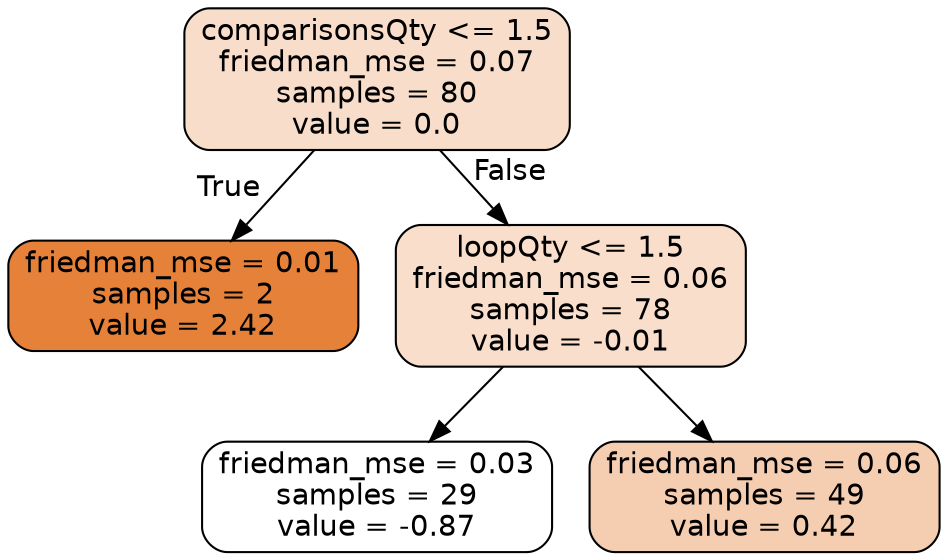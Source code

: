 digraph Tree {
node [shape=box, style="filled, rounded", color="black", fontname="helvetica"] ;
edge [fontname="helvetica"] ;
0 [label="comparisonsQty <= 1.5\nfriedman_mse = 0.07\nsamples = 80\nvalue = 0.0", fillcolor="#f8deca"] ;
1 [label="friedman_mse = 0.01\nsamples = 2\nvalue = 2.42", fillcolor="#e58139"] ;
0 -> 1 [labeldistance=2.5, labelangle=45, headlabel="True"] ;
2 [label="loopQty <= 1.5\nfriedman_mse = 0.06\nsamples = 78\nvalue = -0.01", fillcolor="#f8decb"] ;
0 -> 2 [labeldistance=2.5, labelangle=-45, headlabel="False"] ;
3 [label="friedman_mse = 0.03\nsamples = 29\nvalue = -0.87", fillcolor="#ffffff"] ;
2 -> 3 ;
4 [label="friedman_mse = 0.06\nsamples = 49\nvalue = 0.42", fillcolor="#f5cdb1"] ;
2 -> 4 ;
}